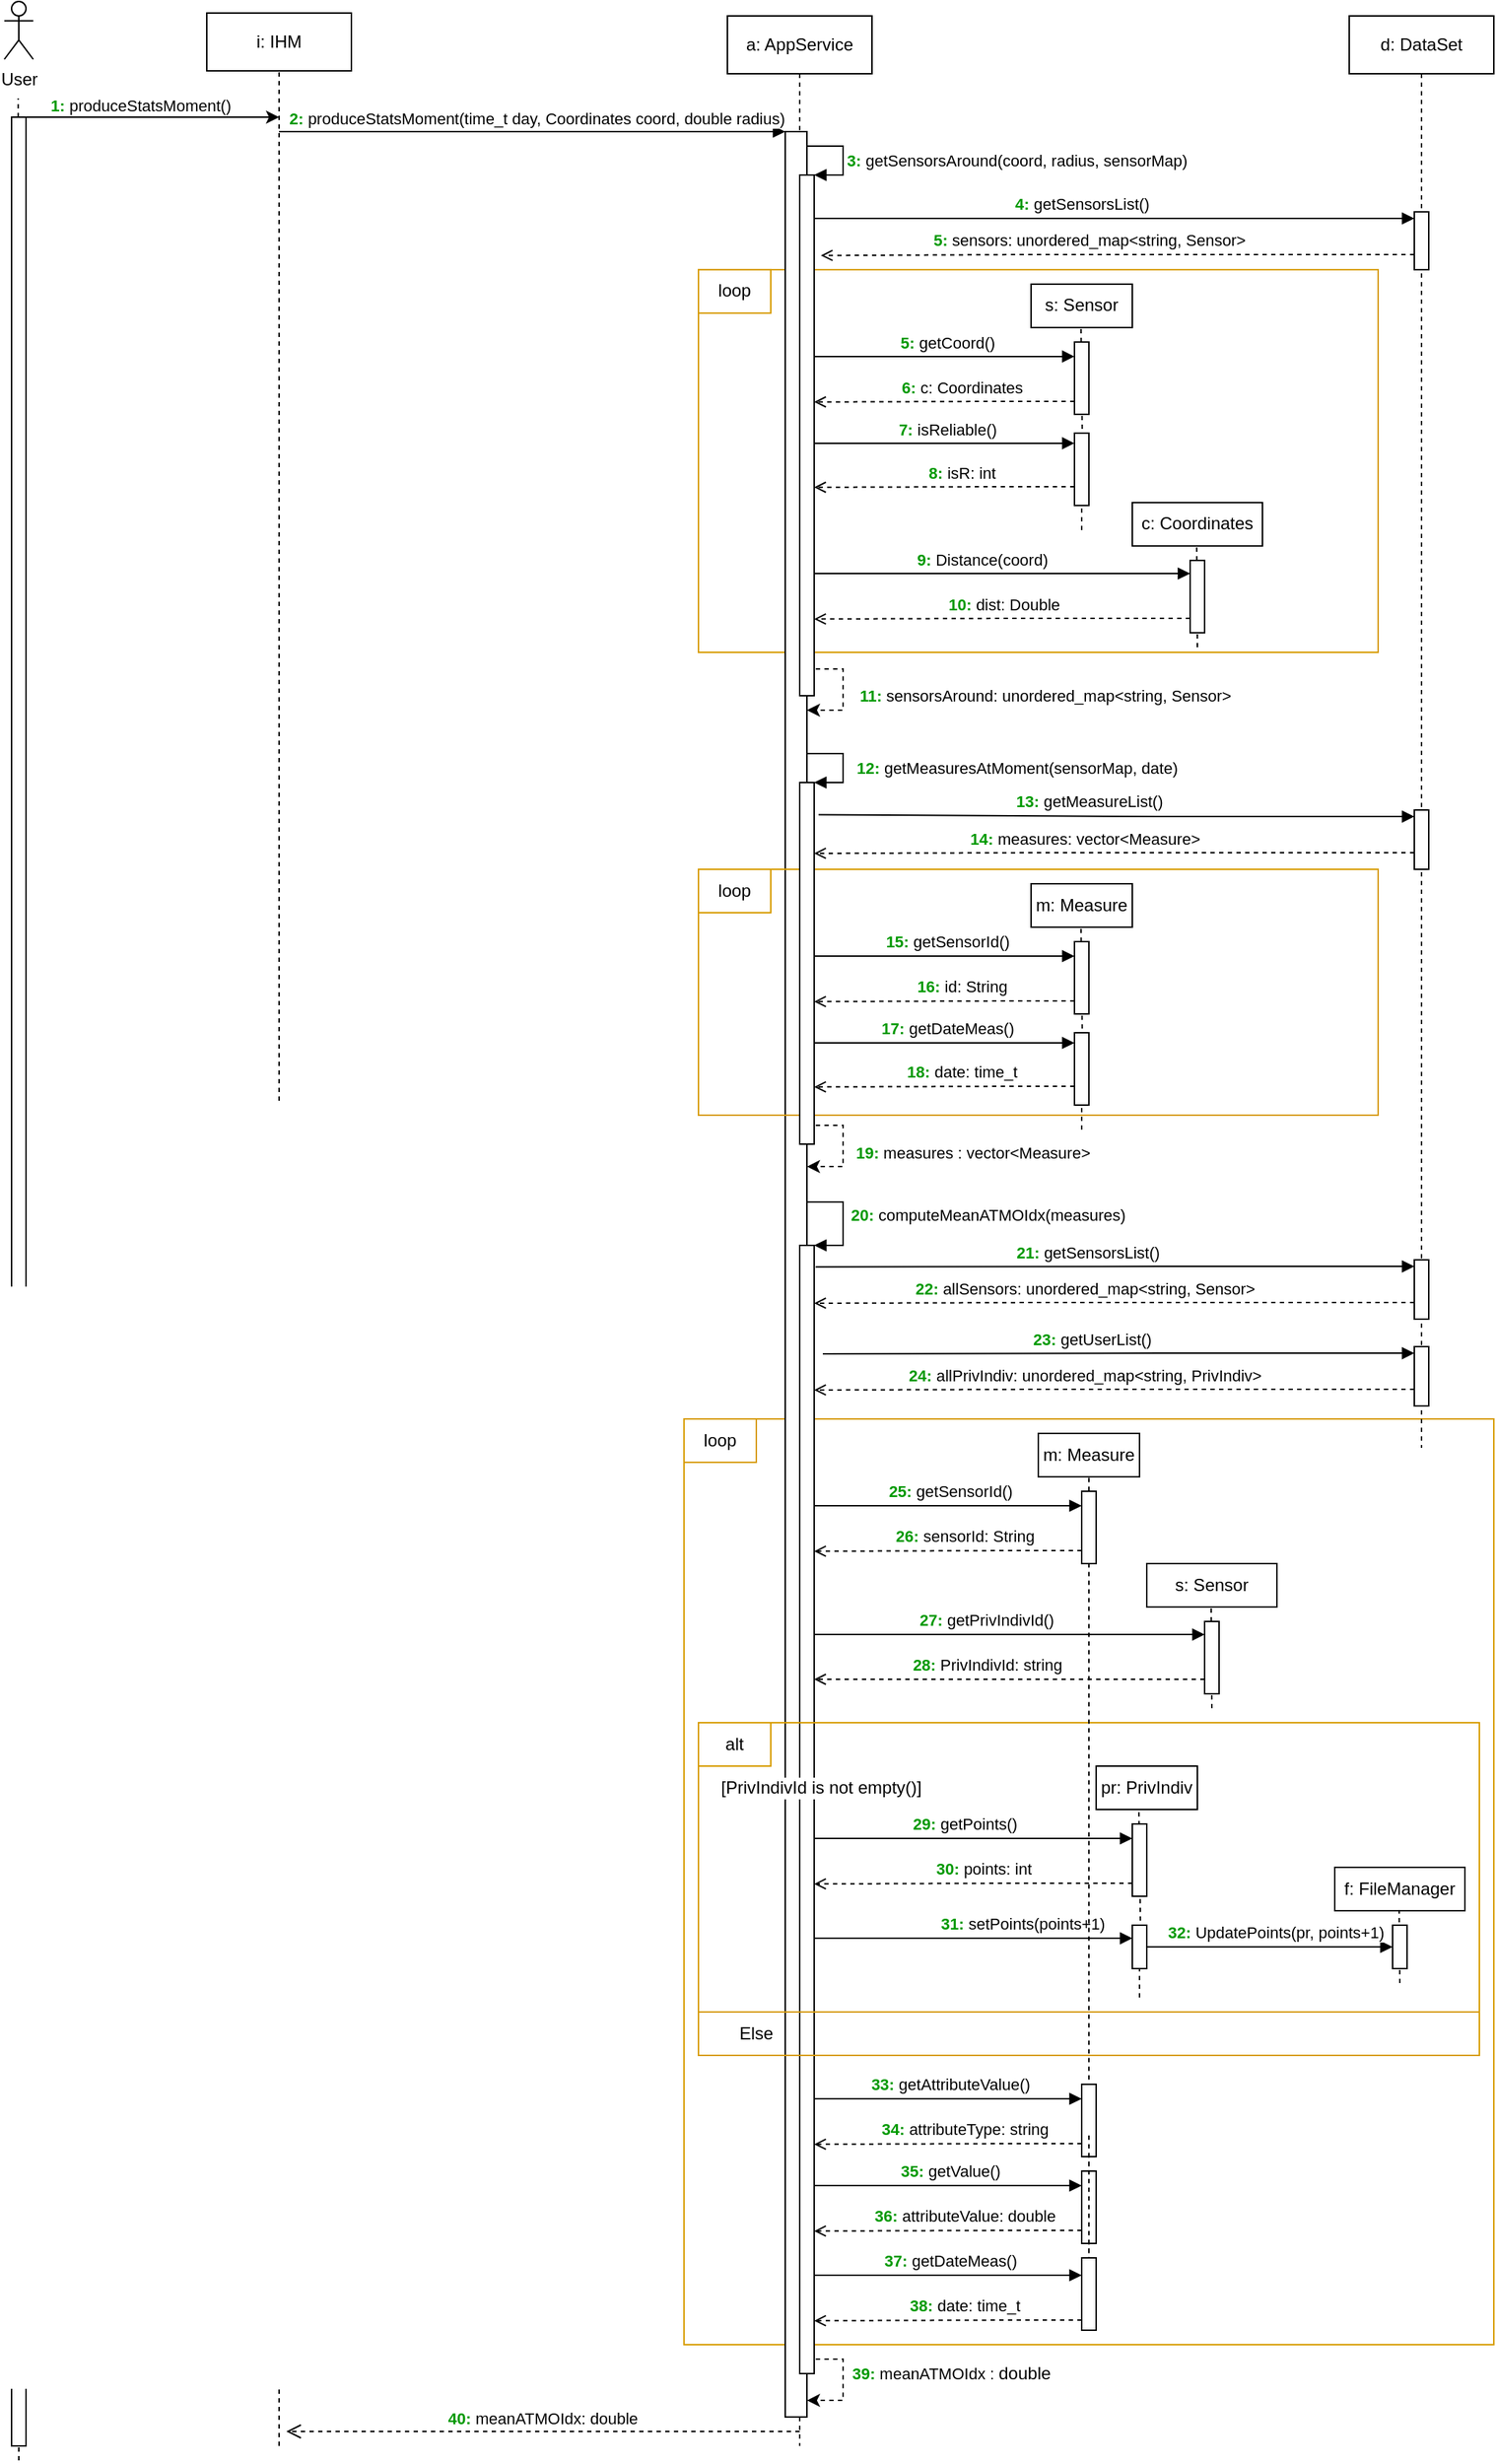 <mxfile version="21.3.7" type="github">
  <diagram name="Page-1" id="I7RDIdogmaN5I8TK1vOo">
    <mxGraphModel dx="1912" dy="1008" grid="1" gridSize="10" guides="1" tooltips="1" connect="1" arrows="1" fold="1" page="1" pageScale="1" pageWidth="1169" pageHeight="827" math="0" shadow="0">
      <root>
        <mxCell id="0" />
        <mxCell id="1" parent="0" />
        <mxCell id="uYeei7Lv4TWuoTGojl9b-30" value="" style="rounded=0;whiteSpace=wrap;html=1;fillColor=none;strokeColor=#d79b00;" parent="1" vertex="1">
          <mxGeometry x="600" y="235.45" width="470" height="264.55" as="geometry" />
        </mxCell>
        <mxCell id="lTyu3lunZ6KWJDxjWzxX-1" value="" style="rounded=0;whiteSpace=wrap;html=1;fillColor=none;strokeColor=#d79b00;" parent="1" vertex="1">
          <mxGeometry x="590" y="1030" width="560" height="640" as="geometry" />
        </mxCell>
        <mxCell id="bnaxQuVBlEbO6aS_ppuL-53" value="a: AppService" style="shape=umlLifeline;perimeter=lifelinePerimeter;whiteSpace=wrap;html=1;container=0;dropTarget=0;collapsible=0;recursiveResize=0;outlineConnect=0;portConstraint=eastwest;newEdgeStyle={&quot;edgeStyle&quot;:&quot;elbowEdgeStyle&quot;,&quot;elbow&quot;:&quot;vertical&quot;,&quot;curved&quot;:0,&quot;rounded&quot;:0};" parent="1" vertex="1">
          <mxGeometry x="620" y="60" width="100" height="1680" as="geometry" />
        </mxCell>
        <mxCell id="bnaxQuVBlEbO6aS_ppuL-54" value="" style="html=1;points=[];perimeter=orthogonalPerimeter;outlineConnect=0;targetShapes=umlLifeline;portConstraint=eastwest;newEdgeStyle={&quot;edgeStyle&quot;:&quot;elbowEdgeStyle&quot;,&quot;elbow&quot;:&quot;vertical&quot;,&quot;curved&quot;:0,&quot;rounded&quot;:0};" parent="bnaxQuVBlEbO6aS_ppuL-53" vertex="1">
          <mxGeometry x="40" y="80" width="15" height="1580" as="geometry" />
        </mxCell>
        <mxCell id="uYeei7Lv4TWuoTGojl9b-63" value="" style="rounded=0;whiteSpace=wrap;html=1;fillColor=none;strokeColor=#d79b00;" parent="bnaxQuVBlEbO6aS_ppuL-53" vertex="1">
          <mxGeometry x="-20" y="590" width="470" height="170" as="geometry" />
        </mxCell>
        <mxCell id="uYeei7Lv4TWuoTGojl9b-64" value="loop" style="rounded=0;whiteSpace=wrap;html=1;fillColor=none;strokeColor=#d79b00;" parent="bnaxQuVBlEbO6aS_ppuL-53" vertex="1">
          <mxGeometry x="-20" y="590" width="50" height="30" as="geometry" />
        </mxCell>
        <mxCell id="uYeei7Lv4TWuoTGojl9b-65" value="m: Measure" style="rounded=0;whiteSpace=wrap;html=1;" parent="bnaxQuVBlEbO6aS_ppuL-53" vertex="1">
          <mxGeometry x="210" y="600" width="70" height="30" as="geometry" />
        </mxCell>
        <mxCell id="uYeei7Lv4TWuoTGojl9b-66" value="" style="endArrow=block;html=1;rounded=0;endFill=1;" parent="bnaxQuVBlEbO6aS_ppuL-53" target="uYeei7Lv4TWuoTGojl9b-69" edge="1">
          <mxGeometry width="50" height="50" relative="1" as="geometry">
            <mxPoint x="60" y="650" as="sourcePoint" />
            <mxPoint x="230" y="650" as="targetPoint" />
            <Array as="points">
              <mxPoint x="100" y="650" />
            </Array>
          </mxGeometry>
        </mxCell>
        <mxCell id="uYeei7Lv4TWuoTGojl9b-67" value="&lt;b style=&quot;border-color: var(--border-color); caret-color: rgb(0, 153, 0); color: rgb(0, 153, 0);&quot;&gt;15:&amp;nbsp;&lt;/b&gt;getSensorId()" style="edgeLabel;html=1;align=center;verticalAlign=middle;resizable=0;points=[];" parent="uYeei7Lv4TWuoTGojl9b-66" vertex="1" connectable="0">
          <mxGeometry x="-0.412" y="2" relative="1" as="geometry">
            <mxPoint x="39" y="-8" as="offset" />
          </mxGeometry>
        </mxCell>
        <mxCell id="uYeei7Lv4TWuoTGojl9b-68" value="" style="endArrow=none;dashed=1;html=1;rounded=0;exitX=0.563;exitY=0.422;exitDx=0;exitDy=0;exitPerimeter=0;" parent="bnaxQuVBlEbO6aS_ppuL-53" source="uYeei7Lv4TWuoTGojl9b-80" edge="1">
          <mxGeometry width="50" height="50" relative="1" as="geometry">
            <mxPoint x="245" y="700" as="sourcePoint" />
            <mxPoint x="244.55" y="630" as="targetPoint" />
          </mxGeometry>
        </mxCell>
        <mxCell id="uYeei7Lv4TWuoTGojl9b-69" value="" style="html=1;points=[];perimeter=orthogonalPerimeter;outlineConnect=0;targetShapes=umlLifeline;portConstraint=eastwest;newEdgeStyle={&quot;edgeStyle&quot;:&quot;elbowEdgeStyle&quot;,&quot;elbow&quot;:&quot;vertical&quot;,&quot;curved&quot;:0,&quot;rounded&quot;:0};" parent="bnaxQuVBlEbO6aS_ppuL-53" vertex="1">
          <mxGeometry x="240" y="640" width="10" height="50" as="geometry" />
        </mxCell>
        <mxCell id="uYeei7Lv4TWuoTGojl9b-70" value="" style="endArrow=open;html=1;rounded=0;endFill=0;dashed=1;entryX=1.055;entryY=0.269;entryDx=0;entryDy=0;entryPerimeter=0;" parent="bnaxQuVBlEbO6aS_ppuL-53" source="uYeei7Lv4TWuoTGojl9b-69" edge="1">
          <mxGeometry width="50" height="50" relative="1" as="geometry">
            <mxPoint x="240" y="670" as="sourcePoint" />
            <mxPoint x="60" y="681.45" as="targetPoint" />
            <Array as="points">
              <mxPoint x="200" y="681" />
            </Array>
          </mxGeometry>
        </mxCell>
        <mxCell id="uYeei7Lv4TWuoTGojl9b-71" value="&lt;b style=&quot;border-color: var(--border-color); caret-color: rgb(0, 153, 0); color: rgb(0, 153, 0);&quot;&gt;16: &lt;/b&gt;&lt;span style=&quot;border-color: var(--border-color); caret-color: rgb(0, 153, 0);&quot;&gt;id&lt;/span&gt;:&amp;nbsp;String" style="edgeLabel;html=1;align=center;verticalAlign=middle;resizable=0;points=[];" parent="uYeei7Lv4TWuoTGojl9b-70" vertex="1" connectable="0">
          <mxGeometry x="0.279" y="1" relative="1" as="geometry">
            <mxPoint x="37" y="-11" as="offset" />
          </mxGeometry>
        </mxCell>
        <mxCell id="uYeei7Lv4TWuoTGojl9b-79" value="" style="endArrow=none;dashed=1;html=1;rounded=0;" parent="bnaxQuVBlEbO6aS_ppuL-53" target="uYeei7Lv4TWuoTGojl9b-80" edge="1">
          <mxGeometry width="50" height="50" relative="1" as="geometry">
            <mxPoint x="245" y="770" as="sourcePoint" />
            <mxPoint x="244.55" y="630" as="targetPoint" />
          </mxGeometry>
        </mxCell>
        <mxCell id="uYeei7Lv4TWuoTGojl9b-80" value="" style="html=1;points=[];perimeter=orthogonalPerimeter;outlineConnect=0;targetShapes=umlLifeline;portConstraint=eastwest;newEdgeStyle={&quot;edgeStyle&quot;:&quot;elbowEdgeStyle&quot;,&quot;elbow&quot;:&quot;vertical&quot;,&quot;curved&quot;:0,&quot;rounded&quot;:0};" parent="bnaxQuVBlEbO6aS_ppuL-53" vertex="1">
          <mxGeometry x="240" y="703" width="10" height="50" as="geometry" />
        </mxCell>
        <mxCell id="uYeei7Lv4TWuoTGojl9b-81" value="" style="endArrow=block;html=1;rounded=0;endFill=1;" parent="bnaxQuVBlEbO6aS_ppuL-53" edge="1">
          <mxGeometry width="50" height="50" relative="1" as="geometry">
            <mxPoint x="60" y="710" as="sourcePoint" />
            <mxPoint x="240" y="710" as="targetPoint" />
            <Array as="points">
              <mxPoint x="100" y="710" />
            </Array>
          </mxGeometry>
        </mxCell>
        <mxCell id="uYeei7Lv4TWuoTGojl9b-82" value="&lt;b style=&quot;border-color: var(--border-color); caret-color: rgb(0, 153, 0); color: rgb(0, 153, 0);&quot;&gt;17:&amp;nbsp;&lt;/b&gt;getDateMeas()" style="edgeLabel;html=1;align=center;verticalAlign=middle;resizable=0;points=[];" parent="uYeei7Lv4TWuoTGojl9b-81" vertex="1" connectable="0">
          <mxGeometry x="-0.412" y="2" relative="1" as="geometry">
            <mxPoint x="39" y="-8" as="offset" />
          </mxGeometry>
        </mxCell>
        <mxCell id="uYeei7Lv4TWuoTGojl9b-83" value="" style="endArrow=open;html=1;rounded=0;endFill=0;dashed=1;entryX=1.055;entryY=0.269;entryDx=0;entryDy=0;entryPerimeter=0;" parent="bnaxQuVBlEbO6aS_ppuL-53" edge="1">
          <mxGeometry width="50" height="50" relative="1" as="geometry">
            <mxPoint x="240" y="740" as="sourcePoint" />
            <mxPoint x="60" y="740.45" as="targetPoint" />
            <Array as="points">
              <mxPoint x="200" y="740" />
            </Array>
          </mxGeometry>
        </mxCell>
        <mxCell id="uYeei7Lv4TWuoTGojl9b-84" value="&lt;b style=&quot;border-color: var(--border-color); caret-color: rgb(0, 153, 0); color: rgb(0, 153, 0);&quot;&gt;18: &lt;/b&gt;&lt;span style=&quot;border-color: var(--border-color); caret-color: rgb(0, 153, 0);&quot;&gt;date:&lt;/span&gt;&lt;b style=&quot;border-color: var(--border-color); caret-color: rgb(0, 153, 0); color: rgb(0, 153, 0);&quot;&gt;&amp;nbsp;&lt;/b&gt;time_t" style="edgeLabel;html=1;align=center;verticalAlign=middle;resizable=0;points=[];" parent="uYeei7Lv4TWuoTGojl9b-83" vertex="1" connectable="0">
          <mxGeometry x="0.279" y="1" relative="1" as="geometry">
            <mxPoint x="37" y="-11" as="offset" />
          </mxGeometry>
        </mxCell>
        <mxCell id="bnaxQuVBlEbO6aS_ppuL-55" value="&lt;font color=&quot;#009900&quot;&gt;&lt;b&gt;2:&lt;/b&gt;&lt;/font&gt;&lt;font color=&quot;#99ff99&quot;&gt; &lt;/font&gt;produceStatsMoment(time_t day, Coordinates coord, double radius)" style="html=1;verticalAlign=bottom;endArrow=block;edgeStyle=elbowEdgeStyle;elbow=vertical;curved=0;rounded=0;" parent="1" target="bnaxQuVBlEbO6aS_ppuL-54" edge="1">
          <mxGeometry x="0.014" relative="1" as="geometry">
            <mxPoint x="310" y="140" as="sourcePoint" />
            <Array as="points">
              <mxPoint x="390" y="140" />
            </Array>
            <mxPoint as="offset" />
          </mxGeometry>
        </mxCell>
        <mxCell id="bnaxQuVBlEbO6aS_ppuL-57" value="d: DataSet" style="shape=umlLifeline;perimeter=lifelinePerimeter;whiteSpace=wrap;html=1;container=0;dropTarget=0;collapsible=0;recursiveResize=0;outlineConnect=0;portConstraint=eastwest;newEdgeStyle={&quot;edgeStyle&quot;:&quot;elbowEdgeStyle&quot;,&quot;elbow&quot;:&quot;vertical&quot;,&quot;curved&quot;:0,&quot;rounded&quot;:0};" parent="1" vertex="1">
          <mxGeometry x="1050" y="60" width="100" height="990" as="geometry" />
        </mxCell>
        <mxCell id="bnaxQuVBlEbO6aS_ppuL-59" value="" style="html=1;points=[];perimeter=orthogonalPerimeter;outlineConnect=0;targetShapes=umlLifeline;portConstraint=eastwest;newEdgeStyle={&quot;edgeStyle&quot;:&quot;elbowEdgeStyle&quot;,&quot;elbow&quot;:&quot;vertical&quot;,&quot;curved&quot;:0,&quot;rounded&quot;:0};" parent="bnaxQuVBlEbO6aS_ppuL-57" vertex="1">
          <mxGeometry x="45" y="135.45" width="10" height="40" as="geometry" />
        </mxCell>
        <mxCell id="uYeei7Lv4TWuoTGojl9b-89" value="" style="html=1;points=[];perimeter=orthogonalPerimeter;outlineConnect=0;targetShapes=umlLifeline;portConstraint=eastwest;newEdgeStyle={&quot;edgeStyle&quot;:&quot;elbowEdgeStyle&quot;,&quot;elbow&quot;:&quot;vertical&quot;,&quot;curved&quot;:0,&quot;rounded&quot;:0};" parent="bnaxQuVBlEbO6aS_ppuL-57" vertex="1">
          <mxGeometry x="45" y="860" width="10" height="41" as="geometry" />
        </mxCell>
        <mxCell id="uYeei7Lv4TWuoTGojl9b-90" value="" style="endArrow=block;html=1;rounded=0;endFill=1;exitX=1.096;exitY=0.019;exitDx=0;exitDy=0;exitPerimeter=0;" parent="bnaxQuVBlEbO6aS_ppuL-57" edge="1" source="uYeei7Lv4TWuoTGojl9b-86">
          <mxGeometry width="50" height="50" relative="1" as="geometry">
            <mxPoint x="-364" y="865" as="sourcePoint" />
            <mxPoint x="45" y="864.55" as="targetPoint" />
            <Array as="points">
              <mxPoint x="-130" y="864.55" />
            </Array>
          </mxGeometry>
        </mxCell>
        <mxCell id="uYeei7Lv4TWuoTGojl9b-91" value="&lt;b style=&quot;border-color: var(--border-color); caret-color: rgb(0, 153, 0); color: rgb(0, 153, 0);&quot;&gt;21:&amp;nbsp;&lt;/b&gt;getSensorsList()" style="edgeLabel;html=1;align=center;verticalAlign=middle;resizable=0;points=[];" parent="uYeei7Lv4TWuoTGojl9b-90" vertex="1" connectable="0">
          <mxGeometry x="-0.412" y="2" relative="1" as="geometry">
            <mxPoint x="66" y="-8" as="offset" />
          </mxGeometry>
        </mxCell>
        <mxCell id="uYeei7Lv4TWuoTGojl9b-92" value="" style="endArrow=open;html=1;rounded=0;endFill=0;dashed=1;entryX=0.964;entryY=0.236;entryDx=0;entryDy=0;entryPerimeter=0;" parent="bnaxQuVBlEbO6aS_ppuL-57" edge="1">
          <mxGeometry width="50" height="50" relative="1" as="geometry">
            <mxPoint x="45" y="889.55" as="sourcePoint" />
            <mxPoint x="-370" y="890" as="targetPoint" />
            <Array as="points">
              <mxPoint x="-225" y="889.55" />
            </Array>
          </mxGeometry>
        </mxCell>
        <mxCell id="uYeei7Lv4TWuoTGojl9b-93" value="&lt;b style=&quot;border-color: var(--border-color); caret-color: rgb(0, 153, 0); color: rgb(0, 153, 0);&quot;&gt;22:&amp;nbsp;&lt;/b&gt;allSensors:&amp;nbsp;unordered_map&amp;lt;string, Sensor&amp;gt;" style="edgeLabel;html=1;align=center;verticalAlign=middle;resizable=0;points=[];" parent="uYeei7Lv4TWuoTGojl9b-92" vertex="1" connectable="0">
          <mxGeometry x="0.279" y="1" relative="1" as="geometry">
            <mxPoint x="37" y="-11" as="offset" />
          </mxGeometry>
        </mxCell>
        <mxCell id="uYeei7Lv4TWuoTGojl9b-94" value="" style="html=1;points=[];perimeter=orthogonalPerimeter;outlineConnect=0;targetShapes=umlLifeline;portConstraint=eastwest;newEdgeStyle={&quot;edgeStyle&quot;:&quot;elbowEdgeStyle&quot;,&quot;elbow&quot;:&quot;vertical&quot;,&quot;curved&quot;:0,&quot;rounded&quot;:0};" parent="bnaxQuVBlEbO6aS_ppuL-57" vertex="1">
          <mxGeometry x="45" y="920" width="10" height="41" as="geometry" />
        </mxCell>
        <mxCell id="uYeei7Lv4TWuoTGojl9b-95" value="" style="endArrow=block;html=1;rounded=0;endFill=1;exitX=1.6;exitY=0.187;exitDx=0;exitDy=0;exitPerimeter=0;" parent="bnaxQuVBlEbO6aS_ppuL-57" edge="1">
          <mxGeometry width="50" height="50" relative="1" as="geometry">
            <mxPoint x="-364" y="925" as="sourcePoint" />
            <mxPoint x="45" y="924.55" as="targetPoint" />
            <Array as="points">
              <mxPoint x="-130" y="924.55" />
            </Array>
          </mxGeometry>
        </mxCell>
        <mxCell id="uYeei7Lv4TWuoTGojl9b-96" value="&lt;b style=&quot;border-color: var(--border-color); caret-color: rgb(0, 153, 0); color: rgb(0, 153, 0);&quot;&gt;23:&amp;nbsp;&lt;/b&gt;getUserList()" style="edgeLabel;html=1;align=center;verticalAlign=middle;resizable=0;points=[];" parent="uYeei7Lv4TWuoTGojl9b-95" vertex="1" connectable="0">
          <mxGeometry x="-0.412" y="2" relative="1" as="geometry">
            <mxPoint x="66" y="-8" as="offset" />
          </mxGeometry>
        </mxCell>
        <mxCell id="uYeei7Lv4TWuoTGojl9b-97" value="" style="endArrow=open;html=1;rounded=0;endFill=0;dashed=1;entryX=0.964;entryY=0.236;entryDx=0;entryDy=0;entryPerimeter=0;" parent="bnaxQuVBlEbO6aS_ppuL-57" edge="1">
          <mxGeometry width="50" height="50" relative="1" as="geometry">
            <mxPoint x="45" y="949.55" as="sourcePoint" />
            <mxPoint x="-370" y="950" as="targetPoint" />
            <Array as="points">
              <mxPoint x="-225" y="949.55" />
            </Array>
          </mxGeometry>
        </mxCell>
        <mxCell id="uYeei7Lv4TWuoTGojl9b-98" value="&lt;b style=&quot;border-color: var(--border-color); caret-color: rgb(0, 153, 0); color: rgb(0, 153, 0);&quot;&gt;24:&amp;nbsp;&lt;/b&gt;allPrivIndiv:&amp;nbsp;unordered_map&amp;lt;string, PrivIndiv&amp;gt;" style="edgeLabel;html=1;align=center;verticalAlign=middle;resizable=0;points=[];" parent="uYeei7Lv4TWuoTGojl9b-97" vertex="1" connectable="0">
          <mxGeometry x="0.279" y="1" relative="1" as="geometry">
            <mxPoint x="37" y="-11" as="offset" />
          </mxGeometry>
        </mxCell>
        <mxCell id="bnaxQuVBlEbO6aS_ppuL-64" value="" style="endArrow=block;html=1;rounded=0;endFill=1;" parent="1" edge="1">
          <mxGeometry width="50" height="50" relative="1" as="geometry">
            <mxPoint x="675" y="200" as="sourcePoint" />
            <mxPoint x="1095" y="200" as="targetPoint" />
            <Array as="points">
              <mxPoint x="920" y="200" />
            </Array>
          </mxGeometry>
        </mxCell>
        <mxCell id="bnaxQuVBlEbO6aS_ppuL-65" value="&lt;b style=&quot;border-color: var(--border-color); caret-color: rgb(0, 153, 0); color: rgb(0, 153, 0);&quot;&gt;4:&amp;nbsp;&lt;/b&gt;getSensorsList()" style="edgeLabel;html=1;align=center;verticalAlign=middle;resizable=0;points=[];" parent="bnaxQuVBlEbO6aS_ppuL-64" vertex="1" connectable="0">
          <mxGeometry x="-0.412" y="2" relative="1" as="geometry">
            <mxPoint x="66" y="-8" as="offset" />
          </mxGeometry>
        </mxCell>
        <mxCell id="bnaxQuVBlEbO6aS_ppuL-66" value="" style="endArrow=open;html=1;rounded=0;endFill=0;dashed=1;entryX=1.462;entryY=0.195;entryDx=0;entryDy=0;entryPerimeter=0;" parent="1" edge="1">
          <mxGeometry width="50" height="50" relative="1" as="geometry">
            <mxPoint x="1095" y="225" as="sourcePoint" />
            <mxPoint x="684.62" y="225.65" as="targetPoint" />
            <Array as="points">
              <mxPoint x="825" y="225" />
            </Array>
          </mxGeometry>
        </mxCell>
        <mxCell id="bnaxQuVBlEbO6aS_ppuL-67" value="&lt;b style=&quot;border-color: var(--border-color); caret-color: rgb(0, 153, 0); color: rgb(0, 153, 0);&quot;&gt;5:&amp;nbsp;&lt;/b&gt;sensors:&amp;nbsp;unordered_map&amp;lt;string, Sensor&amp;gt;" style="edgeLabel;html=1;align=center;verticalAlign=middle;resizable=0;points=[];" parent="bnaxQuVBlEbO6aS_ppuL-66" vertex="1" connectable="0">
          <mxGeometry x="0.279" y="1" relative="1" as="geometry">
            <mxPoint x="37" y="-11" as="offset" />
          </mxGeometry>
        </mxCell>
        <mxCell id="bnaxQuVBlEbO6aS_ppuL-72" value="" style="endArrow=none;dashed=1;html=1;rounded=0;entryX=0.5;entryY=1;entryDx=0;entryDy=0;" parent="1" target="SnQVtgiCFjpJ4soECr5Y-1" edge="1">
          <mxGeometry width="50" height="50" relative="1" as="geometry">
            <mxPoint x="310" y="1740" as="sourcePoint" />
            <mxPoint x="300" y="105" as="targetPoint" />
          </mxGeometry>
        </mxCell>
        <mxCell id="SnQVtgiCFjpJ4soECr5Y-1" value="i: IHM" style="rounded=0;whiteSpace=wrap;html=1;" parent="1" vertex="1">
          <mxGeometry x="260" y="58" width="100" height="40" as="geometry" />
        </mxCell>
        <mxCell id="SnQVtgiCFjpJ4soECr5Y-16" value="User" style="shape=umlActor;verticalLabelPosition=bottom;verticalAlign=top;html=1;outlineConnect=0;" parent="1" vertex="1">
          <mxGeometry x="120" y="50" width="20" height="40" as="geometry" />
        </mxCell>
        <mxCell id="SnQVtgiCFjpJ4soECr5Y-17" value="" style="endArrow=none;dashed=1;html=1;rounded=0;" parent="1" source="SnQVtgiCFjpJ4soECr5Y-18" edge="1">
          <mxGeometry width="50" height="50" relative="1" as="geometry">
            <mxPoint x="130" y="370" as="sourcePoint" />
            <mxPoint x="129.6" y="117" as="targetPoint" />
          </mxGeometry>
        </mxCell>
        <mxCell id="SnQVtgiCFjpJ4soECr5Y-19" value="" style="endArrow=none;dashed=1;html=1;rounded=0;" parent="1" target="SnQVtgiCFjpJ4soECr5Y-18" edge="1">
          <mxGeometry width="50" height="50" relative="1" as="geometry">
            <mxPoint x="130" y="1750" as="sourcePoint" />
            <mxPoint x="129.6" y="117" as="targetPoint" />
          </mxGeometry>
        </mxCell>
        <mxCell id="SnQVtgiCFjpJ4soECr5Y-18" value="" style="rounded=0;whiteSpace=wrap;html=1;" parent="1" vertex="1">
          <mxGeometry x="125" y="130" width="10" height="1610" as="geometry" />
        </mxCell>
        <mxCell id="SnQVtgiCFjpJ4soECr5Y-20" value="" style="endArrow=classic;html=1;rounded=0;exitX=1;exitY=0;exitDx=0;exitDy=0;" parent="1" source="SnQVtgiCFjpJ4soECr5Y-18" edge="1">
          <mxGeometry width="50" height="50" relative="1" as="geometry">
            <mxPoint x="230" y="180" as="sourcePoint" />
            <mxPoint x="310" y="130" as="targetPoint" />
          </mxGeometry>
        </mxCell>
        <mxCell id="SnQVtgiCFjpJ4soECr5Y-21" value="&lt;b style=&quot;border-color: var(--border-color); caret-color: rgb(0, 153, 0); color: rgb(0, 153, 0);&quot;&gt;1:&amp;nbsp;&lt;/b&gt;produceStatsMoment()" style="edgeLabel;html=1;align=center;verticalAlign=middle;resizable=0;points=[];" parent="SnQVtgiCFjpJ4soECr5Y-20" vertex="1" connectable="0">
          <mxGeometry x="-0.213" relative="1" as="geometry">
            <mxPoint x="10" y="-8" as="offset" />
          </mxGeometry>
        </mxCell>
        <mxCell id="uYeei7Lv4TWuoTGojl9b-27" value="" style="rounded=0;whiteSpace=wrap;html=1;" parent="1" vertex="1">
          <mxGeometry x="670" y="170" width="10" height="360" as="geometry" />
        </mxCell>
        <mxCell id="uYeei7Lv4TWuoTGojl9b-28" value="" style="endArrow=block;html=1;rounded=0;endFill=1;entryX=1;entryY=0;entryDx=0;entryDy=0;" parent="1" target="uYeei7Lv4TWuoTGojl9b-27" edge="1" source="bnaxQuVBlEbO6aS_ppuL-54">
          <mxGeometry width="50" height="50" relative="1" as="geometry">
            <mxPoint x="681" y="160" as="sourcePoint" />
            <mxPoint x="681" y="660" as="targetPoint" />
            <Array as="points">
              <mxPoint x="700" y="150" />
              <mxPoint x="700" y="170" />
            </Array>
          </mxGeometry>
        </mxCell>
        <mxCell id="uYeei7Lv4TWuoTGojl9b-29" value="&lt;b style=&quot;border-color: var(--border-color); caret-color: rgb(0, 153, 0); color: rgb(0, 153, 0);&quot;&gt;3:&amp;nbsp;&lt;/b&gt;getSensorsAround(coord, radius, sensorMap)" style="edgeLabel;html=1;align=center;verticalAlign=middle;resizable=0;points=[];" parent="uYeei7Lv4TWuoTGojl9b-28" vertex="1" connectable="0">
          <mxGeometry x="0.018" y="2" relative="1" as="geometry">
            <mxPoint x="118" y="2" as="offset" />
          </mxGeometry>
        </mxCell>
        <mxCell id="uYeei7Lv4TWuoTGojl9b-31" value="loop" style="rounded=0;whiteSpace=wrap;html=1;fillColor=none;strokeColor=#d79b00;" parent="1" vertex="1">
          <mxGeometry x="600" y="235.45" width="50" height="30" as="geometry" />
        </mxCell>
        <mxCell id="uYeei7Lv4TWuoTGojl9b-34" value="s: Sensor" style="rounded=0;whiteSpace=wrap;html=1;" parent="1" vertex="1">
          <mxGeometry x="830" y="245.45" width="70" height="30" as="geometry" />
        </mxCell>
        <mxCell id="uYeei7Lv4TWuoTGojl9b-35" value="" style="endArrow=block;html=1;rounded=0;endFill=1;" parent="1" target="uYeei7Lv4TWuoTGojl9b-38" edge="1">
          <mxGeometry width="50" height="50" relative="1" as="geometry">
            <mxPoint x="680" y="295.45" as="sourcePoint" />
            <mxPoint x="850" y="295.45" as="targetPoint" />
            <Array as="points">
              <mxPoint x="720" y="295.45" />
            </Array>
          </mxGeometry>
        </mxCell>
        <mxCell id="uYeei7Lv4TWuoTGojl9b-36" value="&lt;b style=&quot;border-color: var(--border-color); caret-color: rgb(0, 153, 0); color: rgb(0, 153, 0);&quot;&gt;5:&amp;nbsp;&lt;/b&gt;getCoord()" style="edgeLabel;html=1;align=center;verticalAlign=middle;resizable=0;points=[];" parent="uYeei7Lv4TWuoTGojl9b-35" vertex="1" connectable="0">
          <mxGeometry x="-0.412" y="2" relative="1" as="geometry">
            <mxPoint x="39" y="-8" as="offset" />
          </mxGeometry>
        </mxCell>
        <mxCell id="uYeei7Lv4TWuoTGojl9b-37" value="" style="endArrow=none;dashed=1;html=1;rounded=0;exitX=0.563;exitY=0.422;exitDx=0;exitDy=0;exitPerimeter=0;" parent="1" source="uYeei7Lv4TWuoTGojl9b-49" edge="1">
          <mxGeometry width="50" height="50" relative="1" as="geometry">
            <mxPoint x="865" y="345.45" as="sourcePoint" />
            <mxPoint x="864.55" y="275.45" as="targetPoint" />
          </mxGeometry>
        </mxCell>
        <mxCell id="uYeei7Lv4TWuoTGojl9b-38" value="" style="html=1;points=[];perimeter=orthogonalPerimeter;outlineConnect=0;targetShapes=umlLifeline;portConstraint=eastwest;newEdgeStyle={&quot;edgeStyle&quot;:&quot;elbowEdgeStyle&quot;,&quot;elbow&quot;:&quot;vertical&quot;,&quot;curved&quot;:0,&quot;rounded&quot;:0};" parent="1" vertex="1">
          <mxGeometry x="860" y="285.45" width="10" height="50" as="geometry" />
        </mxCell>
        <mxCell id="uYeei7Lv4TWuoTGojl9b-39" value="" style="endArrow=open;html=1;rounded=0;endFill=0;dashed=1;entryX=1.055;entryY=0.269;entryDx=0;entryDy=0;entryPerimeter=0;" parent="1" source="uYeei7Lv4TWuoTGojl9b-38" edge="1">
          <mxGeometry width="50" height="50" relative="1" as="geometry">
            <mxPoint x="860" y="315.45" as="sourcePoint" />
            <mxPoint x="680" y="326.9" as="targetPoint" />
            <Array as="points">
              <mxPoint x="820" y="326.45" />
            </Array>
          </mxGeometry>
        </mxCell>
        <mxCell id="uYeei7Lv4TWuoTGojl9b-40" value="&lt;b style=&quot;border-color: var(--border-color); caret-color: rgb(0, 153, 0); color: rgb(0, 153, 0);&quot;&gt;6:&amp;nbsp;&lt;/b&gt;c:&amp;nbsp;Coordinates" style="edgeLabel;html=1;align=center;verticalAlign=middle;resizable=0;points=[];" parent="uYeei7Lv4TWuoTGojl9b-39" vertex="1" connectable="0">
          <mxGeometry x="0.279" y="1" relative="1" as="geometry">
            <mxPoint x="37" y="-11" as="offset" />
          </mxGeometry>
        </mxCell>
        <mxCell id="uYeei7Lv4TWuoTGojl9b-42" value="c: Coordinates" style="rounded=0;whiteSpace=wrap;html=1;" parent="1" vertex="1">
          <mxGeometry x="900" y="396.45" width="90" height="30" as="geometry" />
        </mxCell>
        <mxCell id="uYeei7Lv4TWuoTGojl9b-43" value="" style="endArrow=none;dashed=1;html=1;rounded=0;" parent="1" edge="1">
          <mxGeometry width="50" height="50" relative="1" as="geometry">
            <mxPoint x="945" y="496.45" as="sourcePoint" />
            <mxPoint x="944.55" y="426.45" as="targetPoint" />
          </mxGeometry>
        </mxCell>
        <mxCell id="uYeei7Lv4TWuoTGojl9b-44" value="" style="html=1;points=[];perimeter=orthogonalPerimeter;outlineConnect=0;targetShapes=umlLifeline;portConstraint=eastwest;newEdgeStyle={&quot;edgeStyle&quot;:&quot;elbowEdgeStyle&quot;,&quot;elbow&quot;:&quot;vertical&quot;,&quot;curved&quot;:0,&quot;rounded&quot;:0};" parent="1" vertex="1">
          <mxGeometry x="940" y="436.45" width="10" height="50" as="geometry" />
        </mxCell>
        <mxCell id="uYeei7Lv4TWuoTGojl9b-45" value="" style="endArrow=block;html=1;rounded=0;endFill=1;" parent="1" target="uYeei7Lv4TWuoTGojl9b-44" edge="1">
          <mxGeometry width="50" height="50" relative="1" as="geometry">
            <mxPoint x="680" y="445.5" as="sourcePoint" />
            <mxPoint x="860" y="445.5" as="targetPoint" />
            <Array as="points">
              <mxPoint x="720" y="445.5" />
            </Array>
          </mxGeometry>
        </mxCell>
        <mxCell id="uYeei7Lv4TWuoTGojl9b-46" value="&lt;b style=&quot;border-color: var(--border-color); caret-color: rgb(0, 153, 0); color: rgb(0, 153, 0);&quot;&gt;9:&amp;nbsp;&lt;/b&gt;Distance(coord)" style="edgeLabel;html=1;align=center;verticalAlign=middle;resizable=0;points=[];" parent="uYeei7Lv4TWuoTGojl9b-45" vertex="1" connectable="0">
          <mxGeometry x="-0.412" y="2" relative="1" as="geometry">
            <mxPoint x="39" y="-8" as="offset" />
          </mxGeometry>
        </mxCell>
        <mxCell id="uYeei7Lv4TWuoTGojl9b-47" value="" style="endArrow=open;html=1;rounded=0;endFill=0;dashed=1;entryX=1.055;entryY=0.269;entryDx=0;entryDy=0;entryPerimeter=0;" parent="1" source="uYeei7Lv4TWuoTGojl9b-44" edge="1">
          <mxGeometry width="50" height="50" relative="1" as="geometry">
            <mxPoint x="860" y="476.5" as="sourcePoint" />
            <mxPoint x="680" y="476.95" as="targetPoint" />
            <Array as="points">
              <mxPoint x="820" y="476.5" />
            </Array>
          </mxGeometry>
        </mxCell>
        <mxCell id="uYeei7Lv4TWuoTGojl9b-48" value="&lt;b style=&quot;border-color: var(--border-color); caret-color: rgb(0, 153, 0); color: rgb(0, 153, 0);&quot;&gt;10:&amp;nbsp;&lt;/b&gt;dist: Double" style="edgeLabel;html=1;align=center;verticalAlign=middle;resizable=0;points=[];" parent="uYeei7Lv4TWuoTGojl9b-47" vertex="1" connectable="0">
          <mxGeometry x="0.279" y="1" relative="1" as="geometry">
            <mxPoint x="37" y="-11" as="offset" />
          </mxGeometry>
        </mxCell>
        <mxCell id="uYeei7Lv4TWuoTGojl9b-50" value="" style="endArrow=none;dashed=1;html=1;rounded=0;" parent="1" target="uYeei7Lv4TWuoTGojl9b-49" edge="1">
          <mxGeometry width="50" height="50" relative="1" as="geometry">
            <mxPoint x="865" y="415.45" as="sourcePoint" />
            <mxPoint x="864.55" y="275.45" as="targetPoint" />
          </mxGeometry>
        </mxCell>
        <mxCell id="uYeei7Lv4TWuoTGojl9b-49" value="" style="html=1;points=[];perimeter=orthogonalPerimeter;outlineConnect=0;targetShapes=umlLifeline;portConstraint=eastwest;newEdgeStyle={&quot;edgeStyle&quot;:&quot;elbowEdgeStyle&quot;,&quot;elbow&quot;:&quot;vertical&quot;,&quot;curved&quot;:0,&quot;rounded&quot;:0};" parent="1" vertex="1">
          <mxGeometry x="860" y="348.45" width="10" height="50" as="geometry" />
        </mxCell>
        <mxCell id="uYeei7Lv4TWuoTGojl9b-51" value="" style="endArrow=block;html=1;rounded=0;endFill=1;" parent="1" edge="1">
          <mxGeometry width="50" height="50" relative="1" as="geometry">
            <mxPoint x="680" y="355.45" as="sourcePoint" />
            <mxPoint x="860" y="355.45" as="targetPoint" />
            <Array as="points">
              <mxPoint x="720" y="355.45" />
            </Array>
          </mxGeometry>
        </mxCell>
        <mxCell id="uYeei7Lv4TWuoTGojl9b-52" value="&lt;b style=&quot;border-color: var(--border-color); caret-color: rgb(0, 153, 0); color: rgb(0, 153, 0);&quot;&gt;7:&amp;nbsp;&lt;/b&gt;isReliable()" style="edgeLabel;html=1;align=center;verticalAlign=middle;resizable=0;points=[];" parent="uYeei7Lv4TWuoTGojl9b-51" vertex="1" connectable="0">
          <mxGeometry x="-0.412" y="2" relative="1" as="geometry">
            <mxPoint x="39" y="-8" as="offset" />
          </mxGeometry>
        </mxCell>
        <mxCell id="uYeei7Lv4TWuoTGojl9b-53" value="" style="endArrow=open;html=1;rounded=0;endFill=0;dashed=1;entryX=1.055;entryY=0.269;entryDx=0;entryDy=0;entryPerimeter=0;" parent="1" edge="1">
          <mxGeometry width="50" height="50" relative="1" as="geometry">
            <mxPoint x="860" y="385.45" as="sourcePoint" />
            <mxPoint x="680" y="385.9" as="targetPoint" />
            <Array as="points">
              <mxPoint x="820" y="385.45" />
            </Array>
          </mxGeometry>
        </mxCell>
        <mxCell id="uYeei7Lv4TWuoTGojl9b-54" value="&lt;b style=&quot;border-color: var(--border-color); caret-color: rgb(0, 153, 0); color: rgb(0, 153, 0);&quot;&gt;8: &lt;/b&gt;&lt;span style=&quot;border-color: var(--border-color); caret-color: rgb(0, 153, 0);&quot;&gt;isR&lt;/span&gt;:&amp;nbsp;int" style="edgeLabel;html=1;align=center;verticalAlign=middle;resizable=0;points=[];" parent="uYeei7Lv4TWuoTGojl9b-53" vertex="1" connectable="0">
          <mxGeometry x="0.279" y="1" relative="1" as="geometry">
            <mxPoint x="37" y="-11" as="offset" />
          </mxGeometry>
        </mxCell>
        <mxCell id="uYeei7Lv4TWuoTGojl9b-55" value="" style="rounded=0;whiteSpace=wrap;html=1;" parent="1" vertex="1">
          <mxGeometry x="670" y="590" width="10" height="250" as="geometry" />
        </mxCell>
        <mxCell id="uYeei7Lv4TWuoTGojl9b-56" value="" style="endArrow=block;html=1;rounded=0;endFill=1;entryX=1;entryY=0;entryDx=0;entryDy=0;" parent="1" target="uYeei7Lv4TWuoTGojl9b-55" edge="1" source="bnaxQuVBlEbO6aS_ppuL-54">
          <mxGeometry width="50" height="50" relative="1" as="geometry">
            <mxPoint x="681" y="570" as="sourcePoint" />
            <mxPoint x="681" y="1070" as="targetPoint" />
            <Array as="points">
              <mxPoint x="690" y="570" />
              <mxPoint x="700" y="570" />
              <mxPoint x="700" y="590" />
            </Array>
          </mxGeometry>
        </mxCell>
        <mxCell id="uYeei7Lv4TWuoTGojl9b-57" value="&lt;b style=&quot;border-color: var(--border-color); caret-color: rgb(0, 153, 0); color: rgb(0, 153, 0);&quot;&gt;12:&amp;nbsp;&lt;/b&gt;getMeasuresAtMoment(sensorMap, date)" style="edgeLabel;html=1;align=center;verticalAlign=middle;resizable=0;points=[];" parent="uYeei7Lv4TWuoTGojl9b-56" vertex="1" connectable="0">
          <mxGeometry x="0.018" y="2" relative="1" as="geometry">
            <mxPoint x="118" y="2" as="offset" />
          </mxGeometry>
        </mxCell>
        <mxCell id="uYeei7Lv4TWuoTGojl9b-58" value="" style="html=1;points=[];perimeter=orthogonalPerimeter;outlineConnect=0;targetShapes=umlLifeline;portConstraint=eastwest;newEdgeStyle={&quot;edgeStyle&quot;:&quot;elbowEdgeStyle&quot;,&quot;elbow&quot;:&quot;vertical&quot;,&quot;curved&quot;:0,&quot;rounded&quot;:0};" parent="1" vertex="1">
          <mxGeometry x="1095" y="609" width="10" height="41" as="geometry" />
        </mxCell>
        <mxCell id="uYeei7Lv4TWuoTGojl9b-59" value="" style="endArrow=block;html=1;rounded=0;endFill=1;exitX=1.306;exitY=0.089;exitDx=0;exitDy=0;exitPerimeter=0;" parent="1" source="uYeei7Lv4TWuoTGojl9b-55" edge="1">
          <mxGeometry width="50" height="50" relative="1" as="geometry">
            <mxPoint x="675" y="613.55" as="sourcePoint" />
            <mxPoint x="1095" y="613.55" as="targetPoint" />
            <Array as="points">
              <mxPoint x="920" y="613.55" />
            </Array>
          </mxGeometry>
        </mxCell>
        <mxCell id="uYeei7Lv4TWuoTGojl9b-60" value="&lt;b style=&quot;border-color: var(--border-color); caret-color: rgb(0, 153, 0); color: rgb(0, 153, 0);&quot;&gt;13:&amp;nbsp;&lt;/b&gt;getMeasureList()" style="edgeLabel;html=1;align=center;verticalAlign=middle;resizable=0;points=[];" parent="uYeei7Lv4TWuoTGojl9b-59" vertex="1" connectable="0">
          <mxGeometry x="-0.412" y="2" relative="1" as="geometry">
            <mxPoint x="66" y="-8" as="offset" />
          </mxGeometry>
        </mxCell>
        <mxCell id="uYeei7Lv4TWuoTGojl9b-61" value="" style="endArrow=open;html=1;rounded=0;endFill=0;dashed=1;entryX=0.964;entryY=0.236;entryDx=0;entryDy=0;entryPerimeter=0;" parent="1" edge="1">
          <mxGeometry width="50" height="50" relative="1" as="geometry">
            <mxPoint x="1095" y="638.55" as="sourcePoint" />
            <mxPoint x="680" y="639" as="targetPoint" />
            <Array as="points">
              <mxPoint x="825" y="638.55" />
            </Array>
          </mxGeometry>
        </mxCell>
        <mxCell id="uYeei7Lv4TWuoTGojl9b-62" value="&lt;b style=&quot;border-color: var(--border-color); caret-color: rgb(0, 153, 0); color: rgb(0, 153, 0);&quot;&gt;14:&amp;nbsp;&lt;/b&gt;measures:&amp;nbsp;vector&amp;lt;Measure&amp;gt;" style="edgeLabel;html=1;align=center;verticalAlign=middle;resizable=0;points=[];" parent="uYeei7Lv4TWuoTGojl9b-61" vertex="1" connectable="0">
          <mxGeometry x="0.279" y="1" relative="1" as="geometry">
            <mxPoint x="37" y="-11" as="offset" />
          </mxGeometry>
        </mxCell>
        <mxCell id="uYeei7Lv4TWuoTGojl9b-86" value="" style="rounded=0;whiteSpace=wrap;html=1;" parent="1" vertex="1">
          <mxGeometry x="670" y="910" width="10" height="780" as="geometry" />
        </mxCell>
        <mxCell id="uYeei7Lv4TWuoTGojl9b-87" value="" style="endArrow=block;html=1;rounded=0;endFill=1;entryX=1;entryY=0;entryDx=0;entryDy=0;" parent="1" target="uYeei7Lv4TWuoTGojl9b-86" edge="1" source="bnaxQuVBlEbO6aS_ppuL-54">
          <mxGeometry width="50" height="50" relative="1" as="geometry">
            <mxPoint x="681" y="880" as="sourcePoint" />
            <mxPoint x="681" y="1040" as="targetPoint" />
            <Array as="points">
              <mxPoint x="700" y="880" />
              <mxPoint x="700" y="910" />
            </Array>
          </mxGeometry>
        </mxCell>
        <mxCell id="uYeei7Lv4TWuoTGojl9b-88" value="&lt;b style=&quot;border-color: var(--border-color); caret-color: rgb(0, 153, 0); color: rgb(0, 153, 0);&quot;&gt;20:&amp;nbsp;&lt;/b&gt;computeMeanATMOIdx(measures)" style="edgeLabel;html=1;align=center;verticalAlign=middle;resizable=0;points=[];" parent="uYeei7Lv4TWuoTGojl9b-87" vertex="1" connectable="0">
          <mxGeometry x="0.018" y="2" relative="1" as="geometry">
            <mxPoint x="98" y="-4" as="offset" />
          </mxGeometry>
        </mxCell>
        <mxCell id="uYeei7Lv4TWuoTGojl9b-99" value="&lt;b style=&quot;border-color: var(--border-color); caret-color: rgb(0, 153, 0); color: rgb(0, 153, 0);&quot;&gt;40:&amp;nbsp;&lt;/b&gt;meanATMOIdx: double" style="html=1;verticalAlign=bottom;endArrow=open;dashed=1;endSize=8;edgeStyle=elbowEdgeStyle;elbow=vertical;curved=0;rounded=0;" parent="1" edge="1">
          <mxGeometry x="0.004" relative="1" as="geometry">
            <mxPoint x="315" y="1730" as="targetPoint" />
            <Array as="points">
              <mxPoint x="545" y="1730" />
              <mxPoint x="525" y="1740" />
              <mxPoint x="630" y="1790" />
              <mxPoint x="540" y="1750" />
              <mxPoint x="580" y="1730" />
              <mxPoint x="440" y="1690" />
            </Array>
            <mxPoint as="offset" />
            <mxPoint x="670" y="1730" as="sourcePoint" />
          </mxGeometry>
        </mxCell>
        <mxCell id="lTyu3lunZ6KWJDxjWzxX-2" value="loop" style="rounded=0;whiteSpace=wrap;html=1;fillColor=none;strokeColor=#d79b00;" parent="1" vertex="1">
          <mxGeometry x="590" y="1030" width="50" height="30" as="geometry" />
        </mxCell>
        <mxCell id="lTyu3lunZ6KWJDxjWzxX-3" value="m: Measure" style="rounded=0;whiteSpace=wrap;html=1;" parent="1" vertex="1">
          <mxGeometry x="835" y="1040" width="70" height="30" as="geometry" />
        </mxCell>
        <mxCell id="lTyu3lunZ6KWJDxjWzxX-4" value="" style="endArrow=block;html=1;rounded=0;endFill=1;" parent="1" target="lTyu3lunZ6KWJDxjWzxX-7" edge="1">
          <mxGeometry width="50" height="50" relative="1" as="geometry">
            <mxPoint x="680" y="1090" as="sourcePoint" />
            <mxPoint x="850" y="1090" as="targetPoint" />
            <Array as="points">
              <mxPoint x="720" y="1090" />
            </Array>
          </mxGeometry>
        </mxCell>
        <mxCell id="lTyu3lunZ6KWJDxjWzxX-5" value="&lt;b style=&quot;border-color: var(--border-color); caret-color: rgb(0, 153, 0); color: rgb(0, 153, 0);&quot;&gt;25:&amp;nbsp;&lt;/b&gt;getSensorId()" style="edgeLabel;html=1;align=center;verticalAlign=middle;resizable=0;points=[];" parent="lTyu3lunZ6KWJDxjWzxX-4" vertex="1" connectable="0">
          <mxGeometry x="-0.412" y="2" relative="1" as="geometry">
            <mxPoint x="39" y="-8" as="offset" />
          </mxGeometry>
        </mxCell>
        <mxCell id="lTyu3lunZ6KWJDxjWzxX-6" value="" style="endArrow=none;dashed=1;html=1;rounded=0;exitX=0.5;exitY=0.714;exitDx=0;exitDy=0;exitPerimeter=0;entryX=0.5;entryY=1;entryDx=0;entryDy=0;entryPerimeter=0;" parent="1" source="lTyu3lunZ6KWJDxjWzxX-7" target="lTyu3lunZ6KWJDxjWzxX-3" edge="1">
          <mxGeometry width="50" height="50" relative="1" as="geometry">
            <mxPoint x="866" y="1164" as="sourcePoint" />
            <mxPoint x="864.55" y="1070" as="targetPoint" />
          </mxGeometry>
        </mxCell>
        <mxCell id="lTyu3lunZ6KWJDxjWzxX-8" value="" style="endArrow=open;html=1;rounded=0;endFill=0;dashed=1;entryX=1.055;entryY=0.269;entryDx=0;entryDy=0;entryPerimeter=0;" parent="1" source="lTyu3lunZ6KWJDxjWzxX-7" edge="1">
          <mxGeometry width="50" height="50" relative="1" as="geometry">
            <mxPoint x="860" y="1110" as="sourcePoint" />
            <mxPoint x="680" y="1121.45" as="targetPoint" />
            <Array as="points">
              <mxPoint x="820" y="1121" />
            </Array>
          </mxGeometry>
        </mxCell>
        <mxCell id="lTyu3lunZ6KWJDxjWzxX-9" value="&lt;b style=&quot;border-color: var(--border-color); caret-color: rgb(0, 153, 0); color: rgb(0, 153, 0);&quot;&gt;26:&amp;nbsp;&lt;/b&gt;sensorId:&amp;nbsp;String" style="edgeLabel;html=1;align=center;verticalAlign=middle;resizable=0;points=[];" parent="lTyu3lunZ6KWJDxjWzxX-8" vertex="1" connectable="0">
          <mxGeometry x="0.279" y="1" relative="1" as="geometry">
            <mxPoint x="37" y="-11" as="offset" />
          </mxGeometry>
        </mxCell>
        <mxCell id="lTyu3lunZ6KWJDxjWzxX-10" value="s: Sensor" style="rounded=0;whiteSpace=wrap;html=1;" parent="1" vertex="1">
          <mxGeometry x="910" y="1130" width="90" height="30" as="geometry" />
        </mxCell>
        <mxCell id="lTyu3lunZ6KWJDxjWzxX-11" value="" style="endArrow=none;dashed=1;html=1;rounded=0;" parent="1" edge="1">
          <mxGeometry width="50" height="50" relative="1" as="geometry">
            <mxPoint x="955" y="1230" as="sourcePoint" />
            <mxPoint x="954.55" y="1160" as="targetPoint" />
          </mxGeometry>
        </mxCell>
        <mxCell id="lTyu3lunZ6KWJDxjWzxX-12" value="" style="html=1;points=[];perimeter=orthogonalPerimeter;outlineConnect=0;targetShapes=umlLifeline;portConstraint=eastwest;newEdgeStyle={&quot;edgeStyle&quot;:&quot;elbowEdgeStyle&quot;,&quot;elbow&quot;:&quot;vertical&quot;,&quot;curved&quot;:0,&quot;rounded&quot;:0};" parent="1" vertex="1">
          <mxGeometry x="950" y="1170" width="10" height="50" as="geometry" />
        </mxCell>
        <mxCell id="lTyu3lunZ6KWJDxjWzxX-13" value="" style="endArrow=block;html=1;rounded=0;endFill=1;" parent="1" target="lTyu3lunZ6KWJDxjWzxX-12" edge="1">
          <mxGeometry width="50" height="50" relative="1" as="geometry">
            <mxPoint x="680" y="1179" as="sourcePoint" />
            <mxPoint x="870" y="1179.05" as="targetPoint" />
            <Array as="points">
              <mxPoint x="730" y="1179.05" />
            </Array>
          </mxGeometry>
        </mxCell>
        <mxCell id="lTyu3lunZ6KWJDxjWzxX-14" value="&lt;b style=&quot;border-color: var(--border-color); caret-color: rgb(0, 153, 0); color: rgb(0, 153, 0);&quot;&gt;27:&amp;nbsp;&lt;/b&gt;getPrivIndivId()" style="edgeLabel;html=1;align=center;verticalAlign=middle;resizable=0;points=[];" parent="lTyu3lunZ6KWJDxjWzxX-13" vertex="1" connectable="0">
          <mxGeometry x="-0.412" y="2" relative="1" as="geometry">
            <mxPoint x="39" y="-8" as="offset" />
          </mxGeometry>
        </mxCell>
        <mxCell id="lTyu3lunZ6KWJDxjWzxX-15" value="" style="endArrow=open;html=1;rounded=0;endFill=0;dashed=1;" parent="1" source="lTyu3lunZ6KWJDxjWzxX-12" edge="1">
          <mxGeometry width="50" height="50" relative="1" as="geometry">
            <mxPoint x="870" y="1210.05" as="sourcePoint" />
            <mxPoint x="680" y="1210" as="targetPoint" />
            <Array as="points">
              <mxPoint x="830" y="1210.05" />
            </Array>
          </mxGeometry>
        </mxCell>
        <mxCell id="lTyu3lunZ6KWJDxjWzxX-16" value="&lt;b style=&quot;border-color: var(--border-color); caret-color: rgb(0, 153, 0); color: rgb(0, 153, 0);&quot;&gt;28:&amp;nbsp;&lt;/b&gt;PrivIndivId: string&amp;nbsp;" style="edgeLabel;html=1;align=center;verticalAlign=middle;resizable=0;points=[];" parent="lTyu3lunZ6KWJDxjWzxX-15" vertex="1" connectable="0">
          <mxGeometry x="0.279" y="1" relative="1" as="geometry">
            <mxPoint x="23" y="-11" as="offset" />
          </mxGeometry>
        </mxCell>
        <mxCell id="lTyu3lunZ6KWJDxjWzxX-17" value="" style="rounded=0;whiteSpace=wrap;html=1;fillColor=none;strokeColor=#d79b00;" parent="1" vertex="1">
          <mxGeometry x="600" y="1240" width="540" height="200" as="geometry" />
        </mxCell>
        <mxCell id="lTyu3lunZ6KWJDxjWzxX-18" value="alt" style="rounded=0;whiteSpace=wrap;html=1;fillColor=none;strokeColor=#d79b00;" parent="1" vertex="1">
          <mxGeometry x="600" y="1240" width="50" height="30" as="geometry" />
        </mxCell>
        <mxCell id="lTyu3lunZ6KWJDxjWzxX-19" value="[PrivIndivId is not empty()]" style="text;html=1;strokeColor=none;fillColor=none;align=center;verticalAlign=middle;whiteSpace=wrap;rounded=0;labelBackgroundColor=default;" parent="1" vertex="1">
          <mxGeometry x="610" y="1270" width="150" height="30" as="geometry" />
        </mxCell>
        <mxCell id="lTyu3lunZ6KWJDxjWzxX-20" value="pr: PrivIndiv" style="rounded=0;whiteSpace=wrap;html=1;" parent="1" vertex="1">
          <mxGeometry x="875" y="1270" width="70" height="30" as="geometry" />
        </mxCell>
        <mxCell id="lTyu3lunZ6KWJDxjWzxX-21" value="" style="endArrow=block;html=1;rounded=0;endFill=1;" parent="1" target="lTyu3lunZ6KWJDxjWzxX-24" edge="1">
          <mxGeometry width="50" height="50" relative="1" as="geometry">
            <mxPoint x="680" y="1320" as="sourcePoint" />
            <mxPoint x="850" y="1320" as="targetPoint" />
            <Array as="points">
              <mxPoint x="720" y="1320" />
            </Array>
          </mxGeometry>
        </mxCell>
        <mxCell id="lTyu3lunZ6KWJDxjWzxX-22" value="&lt;b style=&quot;border-color: var(--border-color); caret-color: rgb(0, 153, 0); color: rgb(0, 153, 0);&quot;&gt;29:&amp;nbsp;&lt;/b&gt;getPoints()" style="edgeLabel;html=1;align=center;verticalAlign=middle;resizable=0;points=[];" parent="lTyu3lunZ6KWJDxjWzxX-21" vertex="1" connectable="0">
          <mxGeometry x="-0.412" y="2" relative="1" as="geometry">
            <mxPoint x="39" y="-8" as="offset" />
          </mxGeometry>
        </mxCell>
        <mxCell id="lTyu3lunZ6KWJDxjWzxX-23" value="" style="endArrow=none;dashed=1;html=1;rounded=0;exitX=0.601;exitY=0.897;exitDx=0;exitDy=0;exitPerimeter=0;" parent="1" source="lTyu3lunZ6KWJDxjWzxX-32" edge="1">
          <mxGeometry width="50" height="50" relative="1" as="geometry">
            <mxPoint x="905" y="1440" as="sourcePoint" />
            <mxPoint x="904.55" y="1300" as="targetPoint" />
          </mxGeometry>
        </mxCell>
        <mxCell id="lTyu3lunZ6KWJDxjWzxX-24" value="" style="html=1;points=[];perimeter=orthogonalPerimeter;outlineConnect=0;targetShapes=umlLifeline;portConstraint=eastwest;newEdgeStyle={&quot;edgeStyle&quot;:&quot;elbowEdgeStyle&quot;,&quot;elbow&quot;:&quot;vertical&quot;,&quot;curved&quot;:0,&quot;rounded&quot;:0};" parent="1" vertex="1">
          <mxGeometry x="900" y="1310" width="10" height="50" as="geometry" />
        </mxCell>
        <mxCell id="lTyu3lunZ6KWJDxjWzxX-25" value="" style="endArrow=open;html=1;rounded=0;endFill=0;dashed=1;entryX=1.055;entryY=0.269;entryDx=0;entryDy=0;entryPerimeter=0;" parent="1" source="lTyu3lunZ6KWJDxjWzxX-24" edge="1">
          <mxGeometry width="50" height="50" relative="1" as="geometry">
            <mxPoint x="860" y="1340" as="sourcePoint" />
            <mxPoint x="680" y="1351.45" as="targetPoint" />
            <Array as="points">
              <mxPoint x="820" y="1351" />
            </Array>
          </mxGeometry>
        </mxCell>
        <mxCell id="lTyu3lunZ6KWJDxjWzxX-26" value="&lt;b style=&quot;border-color: var(--border-color); caret-color: rgb(0, 153, 0); color: rgb(0, 153, 0);&quot;&gt;30:&amp;nbsp;&lt;/b&gt;points:&amp;nbsp;int" style="edgeLabel;html=1;align=center;verticalAlign=middle;resizable=0;points=[];" parent="lTyu3lunZ6KWJDxjWzxX-25" vertex="1" connectable="0">
          <mxGeometry x="0.279" y="1" relative="1" as="geometry">
            <mxPoint x="37" y="-11" as="offset" />
          </mxGeometry>
        </mxCell>
        <mxCell id="lTyu3lunZ6KWJDxjWzxX-33" value="" style="endArrow=none;dashed=1;html=1;rounded=0;" parent="1" target="lTyu3lunZ6KWJDxjWzxX-32" edge="1">
          <mxGeometry width="50" height="50" relative="1" as="geometry">
            <mxPoint x="905" y="1430" as="sourcePoint" />
            <mxPoint x="904.55" y="1300" as="targetPoint" />
          </mxGeometry>
        </mxCell>
        <mxCell id="lTyu3lunZ6KWJDxjWzxX-32" value="" style="html=1;points=[];perimeter=orthogonalPerimeter;outlineConnect=0;targetShapes=umlLifeline;portConstraint=eastwest;newEdgeStyle={&quot;edgeStyle&quot;:&quot;elbowEdgeStyle&quot;,&quot;elbow&quot;:&quot;vertical&quot;,&quot;curved&quot;:0,&quot;rounded&quot;:0};" parent="1" vertex="1">
          <mxGeometry x="900" y="1380" width="10" height="30" as="geometry" />
        </mxCell>
        <mxCell id="lTyu3lunZ6KWJDxjWzxX-34" value="" style="endArrow=block;html=1;rounded=0;endFill=1;" parent="1" target="lTyu3lunZ6KWJDxjWzxX-32" edge="1">
          <mxGeometry width="50" height="50" relative="1" as="geometry">
            <mxPoint x="680" y="1389.05" as="sourcePoint" />
            <mxPoint x="860" y="1389.05" as="targetPoint" />
            <Array as="points">
              <mxPoint x="720" y="1389.05" />
            </Array>
          </mxGeometry>
        </mxCell>
        <mxCell id="lTyu3lunZ6KWJDxjWzxX-35" value="&lt;b style=&quot;border-color: var(--border-color); caret-color: rgb(0, 153, 0); color: rgb(0, 153, 0);&quot;&gt;31:&amp;nbsp;&lt;/b&gt;&lt;span style=&quot;border-color: var(--border-color); caret-color: rgb(0, 153, 0);&quot;&gt;setPoints&lt;/span&gt;(points+1)" style="edgeLabel;html=1;align=center;verticalAlign=middle;resizable=0;points=[];" parent="lTyu3lunZ6KWJDxjWzxX-34" vertex="1" connectable="0">
          <mxGeometry x="-0.412" y="2" relative="1" as="geometry">
            <mxPoint x="79" y="-8" as="offset" />
          </mxGeometry>
        </mxCell>
        <mxCell id="lTyu3lunZ6KWJDxjWzxX-41" value="f: FileManager" style="rounded=0;whiteSpace=wrap;html=1;" parent="1" vertex="1">
          <mxGeometry x="1040" y="1340" width="90" height="30" as="geometry" />
        </mxCell>
        <mxCell id="lTyu3lunZ6KWJDxjWzxX-42" value="" style="endArrow=none;dashed=1;html=1;rounded=0;" parent="1" edge="1">
          <mxGeometry width="50" height="50" relative="1" as="geometry">
            <mxPoint x="1085" y="1420" as="sourcePoint" />
            <mxPoint x="1084.55" y="1370" as="targetPoint" />
          </mxGeometry>
        </mxCell>
        <mxCell id="lTyu3lunZ6KWJDxjWzxX-43" value="" style="html=1;points=[];perimeter=orthogonalPerimeter;outlineConnect=0;targetShapes=umlLifeline;portConstraint=eastwest;newEdgeStyle={&quot;edgeStyle&quot;:&quot;elbowEdgeStyle&quot;,&quot;elbow&quot;:&quot;vertical&quot;,&quot;curved&quot;:0,&quot;rounded&quot;:0};" parent="1" vertex="1">
          <mxGeometry x="1080" y="1380" width="10" height="30" as="geometry" />
        </mxCell>
        <mxCell id="lTyu3lunZ6KWJDxjWzxX-44" value="" style="endArrow=block;html=1;rounded=0;endFill=1;" parent="1" source="lTyu3lunZ6KWJDxjWzxX-32" target="lTyu3lunZ6KWJDxjWzxX-43" edge="1">
          <mxGeometry width="50" height="50" relative="1" as="geometry">
            <mxPoint x="910" y="1399" as="sourcePoint" />
            <mxPoint x="960" y="1399.05" as="targetPoint" />
            <Array as="points" />
          </mxGeometry>
        </mxCell>
        <mxCell id="lTyu3lunZ6KWJDxjWzxX-45" value="&lt;b style=&quot;border-color: var(--border-color); caret-color: rgb(0, 153, 0); color: rgb(0, 153, 0);&quot;&gt;32: &lt;/b&gt;&lt;span style=&quot;border-color: var(--border-color); caret-color: rgb(0, 153, 0);&quot;&gt;UpdatePoints&lt;/span&gt;(pr, points+1)" style="edgeLabel;html=1;align=center;verticalAlign=middle;resizable=0;points=[];" parent="lTyu3lunZ6KWJDxjWzxX-44" vertex="1" connectable="0">
          <mxGeometry x="-0.412" y="2" relative="1" as="geometry">
            <mxPoint x="39" y="-8" as="offset" />
          </mxGeometry>
        </mxCell>
        <mxCell id="lTyu3lunZ6KWJDxjWzxX-48" value="" style="rounded=0;whiteSpace=wrap;html=1;fillColor=none;strokeColor=#d79b00;" parent="1" vertex="1">
          <mxGeometry x="600" y="1440" width="540" height="30" as="geometry" />
        </mxCell>
        <mxCell id="lTyu3lunZ6KWJDxjWzxX-50" value="Else" style="text;html=1;strokeColor=none;fillColor=none;align=center;verticalAlign=middle;whiteSpace=wrap;rounded=0;labelBackgroundColor=default;" parent="1" vertex="1">
          <mxGeometry x="610" y="1440" width="60" height="30" as="geometry" />
        </mxCell>
        <mxCell id="lTyu3lunZ6KWJDxjWzxX-51" value="" style="endArrow=none;dashed=1;html=1;rounded=0;exitX=0.5;exitY=0.774;exitDx=0;exitDy=0;exitPerimeter=0;entryX=0.5;entryY=1;entryDx=0;entryDy=0;entryPerimeter=0;" parent="1" source="lTyu3lunZ6KWJDxjWzxX-62" target="lTyu3lunZ6KWJDxjWzxX-7" edge="1">
          <mxGeometry width="50" height="50" relative="1" as="geometry">
            <mxPoint x="870" y="1630" as="sourcePoint" />
            <mxPoint x="870" y="1070" as="targetPoint" />
          </mxGeometry>
        </mxCell>
        <mxCell id="lTyu3lunZ6KWJDxjWzxX-7" value="" style="html=1;points=[];perimeter=orthogonalPerimeter;outlineConnect=0;targetShapes=umlLifeline;portConstraint=eastwest;newEdgeStyle={&quot;edgeStyle&quot;:&quot;elbowEdgeStyle&quot;,&quot;elbow&quot;:&quot;vertical&quot;,&quot;curved&quot;:0,&quot;rounded&quot;:0};" parent="1" vertex="1">
          <mxGeometry x="865" y="1080" width="10" height="50" as="geometry" />
        </mxCell>
        <mxCell id="lTyu3lunZ6KWJDxjWzxX-52" value="" style="endArrow=block;html=1;rounded=0;endFill=1;" parent="1" target="lTyu3lunZ6KWJDxjWzxX-56" edge="1">
          <mxGeometry width="50" height="50" relative="1" as="geometry">
            <mxPoint x="680" y="1500" as="sourcePoint" />
            <mxPoint x="850" y="1500" as="targetPoint" />
            <Array as="points">
              <mxPoint x="720" y="1500" />
            </Array>
          </mxGeometry>
        </mxCell>
        <mxCell id="lTyu3lunZ6KWJDxjWzxX-53" value="&lt;b style=&quot;border-color: var(--border-color); caret-color: rgb(0, 153, 0); color: rgb(0, 153, 0);&quot;&gt;33:&amp;nbsp;&lt;/b&gt;getAttributeValue()" style="edgeLabel;html=1;align=center;verticalAlign=middle;resizable=0;points=[];" parent="lTyu3lunZ6KWJDxjWzxX-52" vertex="1" connectable="0">
          <mxGeometry x="-0.412" y="2" relative="1" as="geometry">
            <mxPoint x="39" y="-8" as="offset" />
          </mxGeometry>
        </mxCell>
        <mxCell id="lTyu3lunZ6KWJDxjWzxX-54" value="" style="endArrow=open;html=1;rounded=0;endFill=0;dashed=1;entryX=1.055;entryY=0.269;entryDx=0;entryDy=0;entryPerimeter=0;" parent="1" source="lTyu3lunZ6KWJDxjWzxX-56" edge="1">
          <mxGeometry width="50" height="50" relative="1" as="geometry">
            <mxPoint x="860" y="1520" as="sourcePoint" />
            <mxPoint x="680" y="1531.45" as="targetPoint" />
            <Array as="points">
              <mxPoint x="820" y="1531" />
            </Array>
          </mxGeometry>
        </mxCell>
        <mxCell id="lTyu3lunZ6KWJDxjWzxX-55" value="&lt;b style=&quot;border-color: var(--border-color); caret-color: rgb(0, 153, 0); color: rgb(0, 153, 0);&quot;&gt;34:&amp;nbsp;&lt;/b&gt;attributeType:&amp;nbsp;string" style="edgeLabel;html=1;align=center;verticalAlign=middle;resizable=0;points=[];" parent="lTyu3lunZ6KWJDxjWzxX-54" vertex="1" connectable="0">
          <mxGeometry x="0.279" y="1" relative="1" as="geometry">
            <mxPoint x="37" y="-11" as="offset" />
          </mxGeometry>
        </mxCell>
        <mxCell id="lTyu3lunZ6KWJDxjWzxX-56" value="" style="html=1;points=[];perimeter=orthogonalPerimeter;outlineConnect=0;targetShapes=umlLifeline;portConstraint=eastwest;newEdgeStyle={&quot;edgeStyle&quot;:&quot;elbowEdgeStyle&quot;,&quot;elbow&quot;:&quot;vertical&quot;,&quot;curved&quot;:0,&quot;rounded&quot;:0};" parent="1" vertex="1">
          <mxGeometry x="865" y="1490" width="10" height="50" as="geometry" />
        </mxCell>
        <mxCell id="lTyu3lunZ6KWJDxjWzxX-57" value="" style="endArrow=block;html=1;rounded=0;endFill=1;" parent="1" target="lTyu3lunZ6KWJDxjWzxX-61" edge="1">
          <mxGeometry width="50" height="50" relative="1" as="geometry">
            <mxPoint x="680" y="1560" as="sourcePoint" />
            <mxPoint x="850" y="1560" as="targetPoint" />
            <Array as="points">
              <mxPoint x="720" y="1560" />
            </Array>
          </mxGeometry>
        </mxCell>
        <mxCell id="lTyu3lunZ6KWJDxjWzxX-58" value="&lt;b style=&quot;border-color: var(--border-color); caret-color: rgb(0, 153, 0); color: rgb(0, 153, 0);&quot;&gt;35:&amp;nbsp;&lt;/b&gt;getValue()" style="edgeLabel;html=1;align=center;verticalAlign=middle;resizable=0;points=[];" parent="lTyu3lunZ6KWJDxjWzxX-57" vertex="1" connectable="0">
          <mxGeometry x="-0.412" y="2" relative="1" as="geometry">
            <mxPoint x="39" y="-8" as="offset" />
          </mxGeometry>
        </mxCell>
        <mxCell id="lTyu3lunZ6KWJDxjWzxX-59" value="" style="endArrow=open;html=1;rounded=0;endFill=0;dashed=1;entryX=1.055;entryY=0.269;entryDx=0;entryDy=0;entryPerimeter=0;" parent="1" source="lTyu3lunZ6KWJDxjWzxX-61" edge="1">
          <mxGeometry width="50" height="50" relative="1" as="geometry">
            <mxPoint x="860" y="1580" as="sourcePoint" />
            <mxPoint x="680" y="1591.45" as="targetPoint" />
            <Array as="points">
              <mxPoint x="820" y="1591" />
            </Array>
          </mxGeometry>
        </mxCell>
        <mxCell id="lTyu3lunZ6KWJDxjWzxX-60" value="&lt;b style=&quot;border-color: var(--border-color); caret-color: rgb(0, 153, 0); color: rgb(0, 153, 0);&quot;&gt;36:&amp;nbsp;&lt;/b&gt;attributeValue:&amp;nbsp;double" style="edgeLabel;html=1;align=center;verticalAlign=middle;resizable=0;points=[];" parent="lTyu3lunZ6KWJDxjWzxX-59" vertex="1" connectable="0">
          <mxGeometry x="0.279" y="1" relative="1" as="geometry">
            <mxPoint x="37" y="-11" as="offset" />
          </mxGeometry>
        </mxCell>
        <mxCell id="lTyu3lunZ6KWJDxjWzxX-61" value="" style="html=1;points=[];perimeter=orthogonalPerimeter;outlineConnect=0;targetShapes=umlLifeline;portConstraint=eastwest;newEdgeStyle={&quot;edgeStyle&quot;:&quot;elbowEdgeStyle&quot;,&quot;elbow&quot;:&quot;vertical&quot;,&quot;curved&quot;:0,&quot;rounded&quot;:0};" parent="1" vertex="1">
          <mxGeometry x="865" y="1550" width="10" height="50" as="geometry" />
        </mxCell>
        <mxCell id="lTyu3lunZ6KWJDxjWzxX-63" value="" style="endArrow=none;dashed=1;html=1;rounded=0;exitX=0.5;exitY=0.774;exitDx=0;exitDy=0;exitPerimeter=0;entryX=0.5;entryY=1;entryDx=0;entryDy=0;entryPerimeter=0;" parent="1" source="lTyu3lunZ6KWJDxjWzxX-1" target="lTyu3lunZ6KWJDxjWzxX-62" edge="1">
          <mxGeometry width="50" height="50" relative="1" as="geometry">
            <mxPoint x="870" y="1680" as="sourcePoint" />
            <mxPoint x="870" y="1130" as="targetPoint" />
          </mxGeometry>
        </mxCell>
        <mxCell id="lTyu3lunZ6KWJDxjWzxX-62" value="" style="html=1;points=[];perimeter=orthogonalPerimeter;outlineConnect=0;targetShapes=umlLifeline;portConstraint=eastwest;newEdgeStyle={&quot;edgeStyle&quot;:&quot;elbowEdgeStyle&quot;,&quot;elbow&quot;:&quot;vertical&quot;,&quot;curved&quot;:0,&quot;rounded&quot;:0};" parent="1" vertex="1">
          <mxGeometry x="865" y="1610" width="10" height="50" as="geometry" />
        </mxCell>
        <mxCell id="lTyu3lunZ6KWJDxjWzxX-64" value="" style="endArrow=block;html=1;rounded=0;endFill=1;" parent="1" edge="1">
          <mxGeometry width="50" height="50" relative="1" as="geometry">
            <mxPoint x="680" y="1622" as="sourcePoint" />
            <mxPoint x="865" y="1622" as="targetPoint" />
            <Array as="points">
              <mxPoint x="720" y="1622" />
            </Array>
          </mxGeometry>
        </mxCell>
        <mxCell id="lTyu3lunZ6KWJDxjWzxX-65" value="&lt;b style=&quot;border-color: var(--border-color); caret-color: rgb(0, 153, 0); color: rgb(0, 153, 0);&quot;&gt;37:&amp;nbsp;&lt;/b&gt;getDateMeas()" style="edgeLabel;html=1;align=center;verticalAlign=middle;resizable=0;points=[];" parent="lTyu3lunZ6KWJDxjWzxX-64" vertex="1" connectable="0">
          <mxGeometry x="-0.412" y="2" relative="1" as="geometry">
            <mxPoint x="39" y="-8" as="offset" />
          </mxGeometry>
        </mxCell>
        <mxCell id="lTyu3lunZ6KWJDxjWzxX-66" value="" style="endArrow=open;html=1;rounded=0;endFill=0;dashed=1;entryX=1.055;entryY=0.269;entryDx=0;entryDy=0;entryPerimeter=0;" parent="1" edge="1">
          <mxGeometry width="50" height="50" relative="1" as="geometry">
            <mxPoint x="865" y="1653" as="sourcePoint" />
            <mxPoint x="680" y="1653.45" as="targetPoint" />
            <Array as="points">
              <mxPoint x="820" y="1653" />
            </Array>
          </mxGeometry>
        </mxCell>
        <mxCell id="lTyu3lunZ6KWJDxjWzxX-67" value="&lt;b style=&quot;border-color: var(--border-color); caret-color: rgb(0, 153, 0); color: rgb(0, 153, 0);&quot;&gt;38: &lt;/b&gt;&lt;span style=&quot;border-color: var(--border-color); caret-color: rgb(0, 153, 0);&quot;&gt;date&lt;/span&gt;:&amp;nbsp;time_t" style="edgeLabel;html=1;align=center;verticalAlign=middle;resizable=0;points=[];" parent="lTyu3lunZ6KWJDxjWzxX-66" vertex="1" connectable="0">
          <mxGeometry x="0.279" y="1" relative="1" as="geometry">
            <mxPoint x="37" y="-11" as="offset" />
          </mxGeometry>
        </mxCell>
        <mxCell id="iwwRfSGEmsPRtYOlZNo1-1" value="" style="endArrow=classic;dashed=1;html=1;rounded=0;exitX=1.112;exitY=0.989;exitDx=0;exitDy=0;exitPerimeter=0;startArrow=none;startFill=0;endFill=1;" edge="1" parent="1" target="bnaxQuVBlEbO6aS_ppuL-54">
          <mxGeometry width="50" height="50" relative="1" as="geometry">
            <mxPoint x="681.12" y="511.49" as="sourcePoint" />
            <mxPoint x="730" y="550" as="targetPoint" />
            <Array as="points">
              <mxPoint x="700" y="511.45" />
              <mxPoint x="700" y="540" />
            </Array>
          </mxGeometry>
        </mxCell>
        <mxCell id="iwwRfSGEmsPRtYOlZNo1-4" value="&lt;font style=&quot;font-size: 11px;&quot;&gt;&lt;b style=&quot;border-color: var(--border-color); caret-color: rgb(0, 153, 0); color: rgb(0, 153, 0);&quot;&gt;11:&amp;nbsp;&lt;/b&gt;sensorsAround:&amp;nbsp;&lt;span style=&quot;background-color: rgb(255, 255, 255);&quot;&gt;unordered_map&amp;lt;string, Sensor&amp;gt;&lt;/span&gt;&lt;/font&gt;" style="text;html=1;strokeColor=none;fillColor=none;align=center;verticalAlign=middle;whiteSpace=wrap;rounded=0;" vertex="1" parent="1">
          <mxGeometry x="700" y="520" width="280" height="20" as="geometry" />
        </mxCell>
        <mxCell id="iwwRfSGEmsPRtYOlZNo1-5" value="" style="endArrow=classic;dashed=1;html=1;rounded=0;exitX=1.112;exitY=0.989;exitDx=0;exitDy=0;exitPerimeter=0;startArrow=none;startFill=0;endFill=1;" edge="1" parent="1">
          <mxGeometry width="50" height="50" relative="1" as="geometry">
            <mxPoint x="681.12" y="827.04" as="sourcePoint" />
            <mxPoint x="675" y="855.55" as="targetPoint" />
            <Array as="points">
              <mxPoint x="700" y="827" />
              <mxPoint x="700" y="855.55" />
            </Array>
          </mxGeometry>
        </mxCell>
        <mxCell id="iwwRfSGEmsPRtYOlZNo1-6" value="&lt;font style=&quot;font-size: 11px;&quot;&gt;&lt;b style=&quot;border-color: var(--border-color); caret-color: rgb(0, 153, 0); color: rgb(0, 153, 0);&quot;&gt;19:&lt;/b&gt;&lt;span style=&quot;border-color: var(--border-color); caret-color: rgb(0, 153, 0);&quot;&gt;&amp;nbsp;measures :&amp;nbsp;&lt;/span&gt;&lt;/font&gt;&lt;font style=&quot;font-size: 11px;&quot;&gt;vector&amp;lt;Measure&amp;gt;&lt;/font&gt;" style="text;html=1;strokeColor=none;fillColor=none;align=center;verticalAlign=middle;whiteSpace=wrap;rounded=0;" vertex="1" parent="1">
          <mxGeometry x="700" y="835.55" width="180" height="20" as="geometry" />
        </mxCell>
        <mxCell id="iwwRfSGEmsPRtYOlZNo1-8" value="" style="endArrow=classic;dashed=1;html=1;rounded=0;exitX=1.112;exitY=0.989;exitDx=0;exitDy=0;exitPerimeter=0;startArrow=none;startFill=0;endFill=1;" edge="1" parent="1">
          <mxGeometry width="50" height="50" relative="1" as="geometry">
            <mxPoint x="681.12" y="1680.04" as="sourcePoint" />
            <mxPoint x="675" y="1708.55" as="targetPoint" />
            <Array as="points">
              <mxPoint x="700" y="1680" />
              <mxPoint x="700" y="1708.55" />
            </Array>
          </mxGeometry>
        </mxCell>
        <mxCell id="iwwRfSGEmsPRtYOlZNo1-9" value="&lt;font style=&quot;&quot;&gt;&lt;b style=&quot;font-size: 11px; border-color: var(--border-color); caret-color: rgb(0, 153, 0); color: rgb(0, 153, 0);&quot;&gt;39:&lt;/b&gt;&lt;span style=&quot;border-color: var(--border-color); caret-color: rgb(0, 153, 0);&quot;&gt;&lt;span style=&quot;font-size: 11px;&quot;&gt;&amp;nbsp;meanATMOIdx&lt;/span&gt;&lt;font style=&quot;background-color: initial;&quot;&gt;&lt;span style=&quot;border-color: var(--border-color);&quot;&gt;&lt;span style=&quot;font-size: 11px;&quot;&gt;&amp;nbsp;: &lt;/span&gt;double&lt;/span&gt;&lt;/font&gt;&lt;br&gt;&lt;/span&gt;&lt;/font&gt;" style="text;html=1;strokeColor=none;fillColor=none;align=center;verticalAlign=middle;whiteSpace=wrap;rounded=0;" vertex="1" parent="1">
          <mxGeometry x="700" y="1680" width="150" height="20" as="geometry" />
        </mxCell>
      </root>
    </mxGraphModel>
  </diagram>
</mxfile>
